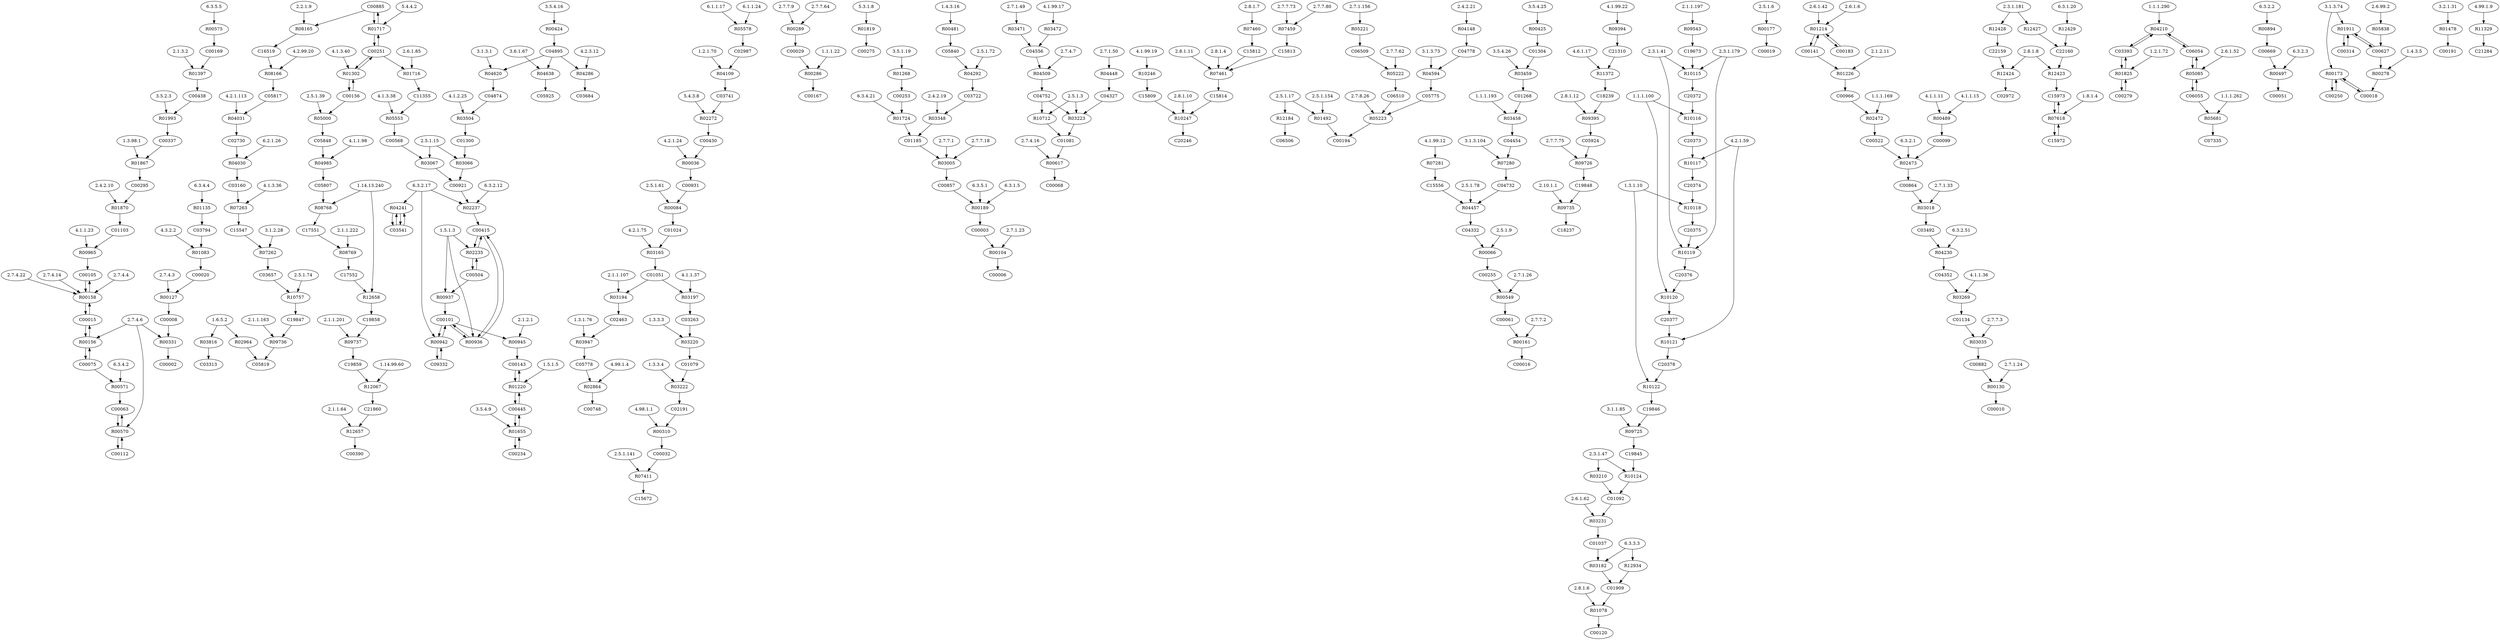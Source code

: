 digraph G {
"4.1.1.23" [type=E];
"6.2.1.26" [type=E];
"6.3.5.5" [type=E];
"3.1.3.1" [type=E];
"1.14.13.240" [type=E];
"1.14.99.60" [type=E];
"1.3.1.76" [type=E];
"2.5.1.39" [type=E];
"2.7.7.9" [type=E];
"2.1.1.64" [type=E];
"4.1.1.98" [type=E];
"5.3.1.8" [type=E];
"4.2.1.24" [type=E];
"6.3.4.21" [type=E];
"2.7.4.4" [type=E];
"2.5.1.15" [type=E];
"2.7.4.16" [type=E];
"4.1.99.19" [type=E];
"3.1.3.73" [type=E];
"4.1.99.12" [type=E];
"2.10.1.1" [type=E];
"2.1.1.222" [type=E];
"2.4.2.10" [type=E];
"5.4.4.2" [type=E];
"2.3.1.179" [type=E];
"1.3.3.4" [type=E];
"2.7.7.2" [type=E];
"2.8.1.6" [type=E];
"1.5.1.5" [type=E];
"1.3.98.1" [type=E];
"2.7.1.49" [type=E];
"1.1.1.22" [type=E];
"2.5.1.6" [type=E];
"2.6.1.42" [type=E];
"4.6.1.17" [type=E];
"2.8.1.12" [type=E];
"3.5.4.9" [type=E];
"2.8.1.11" [type=E];
"4.1.1.11" [type=E];
"2.7.7.1" [type=E];
"6.3.5.1" [type=E];
"2.2.1.9" [type=E];
"1.1.1.169" [type=E];
"1.3.1.10" [type=E];
"6.1.1.17" [type=E];
"2.3.1.47" [type=E];
"2.1.1.201" [type=E];
"2.7.4.22" [type=E];
"2.3.1.181" [type=E];
"1.1.1.290" [type=E];
"2.8.1.7" [type=E];
"2.7.1.23" [type=E];
"2.7.4.7" [type=E];
"3.5.2.3" [type=E];
"2.7.4.3" [type=E];
"2.7.7.64" [type=E];
"2.7.7.18" [type=E];
"2.7.7.62" [type=E];
"6.3.3.3" [type=E];
"4.98.1.1" [type=E];
"2.5.1.154" [type=E];
"1.6.5.2" [type=E];
"3.5.4.26" [type=E];
"2.8.1.4" [type=E];
"2.7.1.156" [type=E];
"3.6.1.67" [type=E];
"2.1.1.197" [type=E];
"4.2.1.113" [type=E];
"6.3.2.1" [type=E];
"1.4.3.16" [type=E];
"4.1.2.25" [type=E];
"2.1.2.1" [type=E];
"2.7.1.24" [type=E];
"2.8.1.10" [type=E];
"2.6.1.52" [type=E];
"6.3.1.20" [type=E];
"2.6.1.85" [type=E];
"2.7.7.75" [type=E];
"2.6.1.6" [type=E];
"2.7.1.33" [type=E];
"2.5.1.72" [type=E];
"1.5.1.3" [type=E];
"2.5.1.17" [type=E];
"2.7.7.73" [type=E];
"1.1.1.100" [type=E];
"4.3.2.2" [type=E];
"6.3.2.2" [type=E];
"5.4.3.8" [type=E];
"6.3.2.17" [type=E];
"2.5.1.74" [type=E];
"2.8.1.8" [type=E];
"2.7.7.80" [type=E];
"3.1.1.85" [type=E];
"4.1.1.15" [type=E];
"4.2.3.12" [type=E];
"4.2.1.75" [type=E];
"3.5.1.19" [type=E];
"2.1.1.107" [type=E];
"1.3.3.3" [type=E];
"3.1.3.74" [type=E];
"6.3.2.12" [type=E];
"2.1.3.2" [type=E];
"2.7.1.26" [type=E];
"2.4.2.21" [type=E];
"4.2.1.59" [type=E];
"1.1.1.193" [type=E];
"2.7.4.6" [type=E];
"2.1.2.11" [type=E];
"2.5.1.61" [type=E];
"4.1.3.38" [type=E];
"1.1.1.262" [type=E];
"2.6.99.2" [type=E];
"2.5.1.141" [type=E];
"4.1.1.37" [type=E];
"4.99.1.4" [type=E];
"2.1.1.163" [type=E];
"4.1.3.40" [type=E];
"4.1.99.22" [type=E];
"1.2.1.72" [type=E];
"1.8.1.4" [type=E];
"6.3.2.51" [type=E];
"1.2.1.70" [type=E];
"2.7.4.14" [type=E];
"6.1.1.24" [type=E];
"2.7.1.50" [type=E];
"3.1.3.104" [type=E];
"2.7.8.26" [type=E];
"6.3.4.2" [type=E];
"2.5.1.78" [type=E];
"2.7.7.3" [type=E];
"3.5.4.25" [type=E];
"3.1.2.28" [type=E];
"2.4.2.19" [type=E];
"2.3.1.41" [type=E];
"6.3.4.4" [type=E];
"2.6.1.62" [type=E];
"4.1.1.36" [type=E];
"2.5.1.3" [type=E];
"4.1.3.36" [type=E];
"4.2.99.20" [type=E];
"4.1.99.17" [type=E];
"3.2.1.31" [type=E];
"1.4.3.5" [type=E];
"2.5.1.9" [type=E];
"6.3.2.3" [type=E];
"4.99.1.9" [type=E];
"3.5.4.16" [type=E];
"6.3.1.5" [type=E];
R03816 [type=R];
R08166 [type=R];
R00189 [type=R];
R02272 [type=R];
R00278 [type=R];
R03067 [type=R];
R03231 [type=R];
R04230 [type=R];
R05085 [type=R];
R05223 [type=R];
R00575 [type=R];
R00289 [type=R];
R09395 [type=R];
R12428 [type=R];
R00894 [type=R];
R12184 [type=R];
R07262 [type=R];
R04985 [type=R];
R01083 [type=R];
R00942 [type=R];
R00177 [type=R];
R04620 [type=R];
R01302 [type=R];
R10118 [type=R];
R00965 [type=R];
R10712 [type=R];
R04210 [type=R];
R00084 [type=R];
R02472 [type=R];
R04457 [type=R];
R01492 [type=R];
R00036 [type=R];
R01135 [type=R];
R01993 [type=R];
R05000 [type=R];
R00158 [type=R];
R12427 [type=R];
R07459 [type=R];
R05578 [type=R];
R10757 [type=R];
R03018 [type=R];
R01870 [type=R];
R09543 [type=R];
R03471 [type=R];
R00173 [type=R];
R10121 [type=R];
R00617 [type=R];
R12429 [type=R];
R00497 [type=R];
R10122 [type=R];
R12657 [type=R];
R01911 [type=R];
R10116 [type=R];
R09736 [type=R];
R04448 [type=R];
R03472 [type=R];
R10119 [type=R];
R01226 [type=R];
R01478 [type=R];
R04030 [type=R];
R03210 [type=R];
R00156 [type=R];
R08768 [type=R];
R12423 [type=R];
R04148 [type=R];
R03066 [type=R];
R12424 [type=R];
R02473 [type=R];
R01825 [type=R];
R03223 [type=R];
R00425 [type=R];
R03459 [type=R];
R00104 [type=R];
R00161 [type=R];
R09726 [type=R];
R10247 [type=R];
R07280 [type=R];
R04509 [type=R];
R09735 [type=R];
R07461 [type=R];
R01078 [type=R];
R03035 [type=R];
R03220 [type=R];
R03005 [type=R];
R01214 [type=R];
R01655 [type=R];
R02864 [type=R];
R08165 [type=R];
R01397 [type=R];
R04109 [type=R];
R03269 [type=R];
R02964 [type=R];
R00424 [type=R];
R00481 [type=R];
R05553 [type=R];
R03165 [type=R];
R07411 [type=R];
R00066 [type=R];
R03222 [type=R];
R01724 [type=R];
R10115 [type=R];
R05221 [type=R];
R00945 [type=R];
R04638 [type=R];
R00130 [type=R];
R05222 [type=R];
R03182 [type=R];
R04031 [type=R];
R11329 [type=R];
R00489 [type=R];
R10246 [type=R];
R01717 [type=R];
R00331 [type=R];
R10117 [type=R];
R05838 [type=R];
R02235 [type=R];
R00310 [type=R];
R00570 [type=R];
R00549 [type=R];
R11372 [type=R];
R03194 [type=R];
R01268 [type=R];
R00286 [type=R];
R03504 [type=R];
R00571 [type=R];
R03348 [type=R];
R03458 [type=R];
R01867 [type=R];
R01819 [type=R];
R03947 [type=R];
R12067 [type=R];
R04241 [type=R];
R00936 [type=R];
R10120 [type=R];
R01220 [type=R];
R09737 [type=R];
R04292 [type=R];
R08769 [type=R];
R04286 [type=R];
R07263 [type=R];
R04594 [type=R];
R00937 [type=R];
R09725 [type=R];
R07281 [type=R];
R12658 [type=R];
R02237 [type=R];
R09394 [type=R];
R05681 [type=R];
R03197 [type=R];
R07618 [type=R];
R10124 [type=R];
R07460 [type=R];
R12934 [type=R];
R00127 [type=R];
R01716 [type=R];
C20373 [type=C];
C00141 [type=C];
C00008 [type=C];
C04327 [type=C];
C21860 [type=C];
C20378 [type=C];
C03393 [type=C];
C04454 [type=C];
C15973 [type=C];
C04895 [type=C];
C15672 [type=C];
C00112 [type=C];
C00251 [type=C];
C09332 [type=C];
C01909 [type=C];
C00194 [type=C];
C00183 [type=C];
C15812 [type=C];
C00075 [type=C];
C00337 [type=C];
C20375 [type=C];
C00016 [type=C];
C00748 [type=C];
C06509 [type=C];
C00019 [type=C];
C00020 [type=C];
C00120 [type=C];
C00275 [type=C];
C06055 [type=C];
C03541 [type=C];
C01134 [type=C];
C00169 [type=C];
C04352 [type=C];
C19858 [type=C];
C00250 [type=C];
C20376 [type=C];
C00669 [type=C];
C00156 [type=C];
C17551 [type=C];
C00931 [type=C];
C03794 [type=C];
C19846 [type=C];
C19859 [type=C];
C00191 [type=C];
C11355 [type=C];
C00010 [type=C];
C03263 [type=C];
C00295 [type=C];
C03313 [type=C];
C00415 [type=C];
C01024 [type=C];
C00568 [type=C];
C00105 [type=C];
C00966 [type=C];
C00006 [type=C];
C00857 [type=C];
C01300 [type=C];
C15556 [type=C];
C20377 [type=C];
C03160 [type=C];
C05807 [type=C];
C05848 [type=C];
C06510 [type=C];
C00255 [type=C];
C15809 [type=C];
C00029 [type=C];
C01092 [type=C];
C19848 [type=C];
C00003 [type=C];
C02987 [type=C];
C00921 [type=C];
C20374 [type=C];
C01185 [type=C];
C21284 [type=C];
C00430 [type=C];
C00445 [type=C];
C22159 [type=C];
C00068 [type=C];
C05840 [type=C];
C16519 [type=C];
C00234 [type=C];
C00864 [type=C];
C00522 [type=C];
C04752 [type=C];
C02972 [type=C];
C00002 [type=C];
C00061 [type=C];
C00143 [type=C];
C04778 [type=C];
C01051 [type=C];
C21310 [type=C];
C00314 [type=C];
C03492 [type=C];
C01079 [type=C];
C04874 [type=C];
C02463 [type=C];
C19845 [type=C];
C00438 [type=C];
C01081 [type=C];
C00279 [type=C];
C00051 [type=C];
C04332 [type=C];
C06506 [type=C];
C03741 [type=C];
C18239 [type=C];
C20372 [type=C];
C04732 [type=C];
C06054 [type=C];
C05925 [type=C];
C05778 [type=C];
C07335 [type=C];
C00390 [type=C];
C01268 [type=C];
C00101 [type=C];
C00018 [type=C];
C01304 [type=C];
C00099 [type=C];
C05924 [type=C];
C00885 [type=C];
C02191 [type=C];
C22160 [type=C];
C02730 [type=C];
C15813 [type=C];
C03684 [type=C];
C05817 [type=C];
C00032 [type=C];
C01103 [type=C];
C19673 [type=C];
C00063 [type=C];
C19847 [type=C];
C00015 [type=C];
C00627 [type=C];
C18237 [type=C];
C04556 [type=C];
C17552 [type=C];
C00167 [type=C];
C00882 [type=C];
C05775 [type=C];
C15972 [type=C];
C15547 [type=C];
C01037 [type=C];
C20246 [type=C];
C03722 [type=C];
C15814 [type=C];
C00253 [type=C];
C03657 [type=C];
C05819 [type=C];
C00504 [type=C];
R00894 -> C00669;
C06055 -> R05681;
R05681 -> C07335;
C06054 -> R05085;
R05085 -> C06054;
R05085 -> C06055;
C06055 -> R05085;
C03393 -> R04210;
R04210 -> C03393;
R04210 -> C06054;
C06054 -> R04210;
C00279 -> R01825;
R01825 -> C00279;
R01825 -> C03393;
C03393 -> R01825;
C00627 -> R00278;
R00278 -> C00018;
R05838 -> C00627;
R00425 -> C01304;
C01304 -> R03459;
R03459 -> C01268;
C01268 -> R03458;
R03458 -> C04454;
C04454 -> R07280;
R07280 -> C04732;
C15556 -> R04457;
C04732 -> R04457;
R04457 -> C04332;
C04332 -> R00066;
R00066 -> C00255;
C00255 -> R00549;
R00549 -> C00061;
C00061 -> R00161;
R00161 -> C00016;
R07281 -> C15556;
C05840 -> R04292;
R04292 -> C03722;
C00253 -> R01724;
R01724 -> C01185;
R01268 -> C00253;
R00481 -> C05840;
C00003 -> R00104;
R00104 -> C00006;
C00857 -> R00189;
R00189 -> C00003;
C01185 -> R03005;
R03005 -> C00857;
C00183 -> R01214;
R01214 -> C00183;
R01214 -> C00141;
C00141 -> R01214;
C00966 -> R02472;
R02472 -> C00522;
C00522 -> R02473;
C00099 -> R02473;
R02473 -> C00864;
C00141 -> R01226;
R01226 -> C00966;
R00489 -> C00099;
C03492 -> R04230;
R04230 -> C04352;
C04352 -> R03269;
R03269 -> C01134;
C00864 -> R03018;
R03018 -> C03492;
C01134 -> R03035;
R03035 -> C00882;
C00882 -> R00130;
R00130 -> C00010;
C00314 -> R01911;
R01911 -> C00314;
R01911 -> C00627;
C00627 -> R01911;
C00250 -> R00173;
R00173 -> C00250;
R00173 -> C00018;
C00018 -> R00173;
C03722 -> R03348;
R03348 -> C01185;
R00424 -> C04895;
C00568 -> R03067;
R03067 -> C00921;
C04874 -> R03504;
R03504 -> C01300;
C04895 -> R04620;
R04620 -> C04874;
C00921 -> R02237;
R02237 -> C00415;
C00415 -> R00936;
R00936 -> C00415;
R00936 -> C00101;
C00101 -> R00936;
C01300 -> R03066;
R03066 -> C00921;
C00415 -> R02235;
R02235 -> C00415;
R02235 -> C00504;
C00504 -> R02235;
C00504 -> R00937;
R00937 -> C00101;
C03541 -> R04241;
R04241 -> C03541;
R04241 -> C03541;
C03541 -> R04241;
C00101 -> R00942;
R00942 -> C00101;
R00942 -> C09332;
C09332 -> R00942;
C04895 -> R04286;
R04286 -> C03684;
C11355 -> R05553;
R05553 -> C00568;
C00251 -> R01716;
R01716 -> C11355;
R09394 -> C21310;
C21310 -> R11372;
R11372 -> C18239;
C18239 -> R09395;
R09395 -> C05924;
C05924 -> R09726;
R09726 -> C19848;
C19848 -> R09735;
R09735 -> C18237;
C00143 -> R01220;
R01220 -> C00143;
R01220 -> C00445;
C00445 -> R01220;
C00445 -> R01655;
R01655 -> C00445;
R01655 -> C00234;
C00234 -> R01655;
C00101 -> R00945;
R00945 -> C00143;
R05578 -> C02987;
C02987 -> R04109;
R04109 -> C03741;
C03741 -> R02272;
R02272 -> C00430;
C02191 -> R00310;
R00310 -> C00032;
C03263 -> R03220;
R03220 -> C01079;
C01079 -> R03222;
R03222 -> C02191;
C01051 -> R03197;
R03197 -> C03263;
C00931 -> R00084;
R00084 -> C01024;
C01024 -> R03165;
R03165 -> C01051;
C00430 -> R00036;
R00036 -> C00931;
C01051 -> R03194;
R03194 -> C02463;
C02463 -> R03947;
R03947 -> C05778;
C05778 -> R02864;
R02864 -> C00748;
C00032 -> R07411;
R07411 -> C15672;
R12184 -> C06506;
R05221 -> C06509;
C06509 -> R05222;
R05222 -> C06510;
C05775 -> R05223;
C06510 -> R05223;
R05223 -> C00194;
C04778 -> R04594;
R04594 -> C05775;
R04148 -> C04778;
R01492 -> C00194;
R00177 -> C00019;
C00251 -> R01717;
R01717 -> C00251;
R01717 -> C00885;
C00885 -> R01717;
C00885 -> R08165;
R08165 -> C16519;
C16519 -> R08166;
R08166 -> C05817;
C05817 -> R04031;
R04031 -> C02730;
C02730 -> R04030;
R04030 -> C03160;
C03160 -> R07263;
R07263 -> C15547;
C15547 -> R07262;
R07262 -> C03657;
C19847 -> R09736;
R09736 -> C05819;
R02964 -> C05819;
R03816 -> C03313;
C03657 -> R10757;
R10757 -> C19847;
C00251 -> R01302;
R01302 -> C00251;
R01302 -> C00156;
C00156 -> R01302;
C05848 -> R04985;
R04985 -> C05807;
C05807 -> R08768;
R08768 -> C17551;
C17551 -> R08769;
R08769 -> C17552;
C17552 -> R12658;
R12658 -> C19858;
C19858 -> R09737;
R09737 -> C19859;
C19859 -> R12067;
R12067 -> C21860;
C21860 -> R12657;
R12657 -> C00390;
R01819 -> C00275;
R00289 -> C00029;
C00029 -> R00286;
R00286 -> C00167;
R01478 -> C00191;
R09543 -> C19673;
C19673 -> R10115;
R10115 -> C20372;
C20372 -> R10116;
R10116 -> C20373;
C20373 -> R10117;
R10117 -> C20374;
C20374 -> R10118;
R10118 -> C20375;
C20375 -> R10119;
R10119 -> C20376;
C20376 -> R10120;
R10120 -> C20377;
C20377 -> R10121;
R10121 -> C20378;
C20378 -> R10122;
R10122 -> C19846;
C19846 -> R09725;
R09725 -> C19845;
C19845 -> R10124;
R10124 -> C01092;
C01092 -> R03231;
R03231 -> C01037;
C01037 -> R03182;
R03182 -> C01909;
R12934 -> C01909;
C01909 -> R01078;
R01078 -> C00120;
R03210 -> C01092;
R01135 -> C03794;
C03794 -> R01083;
R01083 -> C00020;
C00020 -> R00127;
R00127 -> C00008;
C00008 -> R00331;
R00331 -> C00002;
C22159 -> R12424;
R12424 -> C02972;
R12427 -> C22160;
C22160 -> R12423;
R12423 -> C15973;
R12428 -> C22159;
R12429 -> C22160;
C15973 -> R07618;
R07618 -> C15973;
R07618 -> C15972;
C15972 -> R07618;
R00575 -> C00169;
C00169 -> R01397;
R01397 -> C00438;
C00438 -> R01993;
R01993 -> C00337;
C00337 -> R01867;
R01867 -> C00295;
C00295 -> R01870;
R01870 -> C01103;
C01103 -> R00965;
R00965 -> C00105;
C00105 -> R00158;
R00158 -> C00105;
R00158 -> C00015;
C00015 -> R00158;
C00015 -> R00156;
R00156 -> C00015;
R00156 -> C00075;
C00075 -> R00156;
C00075 -> R00571;
R00571 -> C00063;
C00112 -> R00570;
R00570 -> C00112;
R00570 -> C00063;
C00063 -> R00570;
R07459 -> C15813;
C15813 -> R07461;
C15812 -> R07461;
R07461 -> C15814;
R07460 -> C15812;
R03472 -> C04556;
C01081 -> R00617;
R00617 -> C00068;
C04556 -> R04509;
R04509 -> C04752;
R03471 -> C04556;
C04327 -> R03223;
C04752 -> R03223;
R03223 -> C01081;
R04448 -> C04327;
C15809 -> R10247;
C15814 -> R10247;
R10247 -> C20246;
R10246 -> C15809;
C04895 -> R04638;
R04638 -> C05925;
C00669 -> R00497;
R00497 -> C00051;
C04752 -> R10712;
R10712 -> C01081;
R11329 -> C21284;
C00156 -> R05000;
R05000 -> C05848;
"1.6.5.2" -> R03816;
"4.2.99.20" -> R08166;
"6.3.1.5" -> R00189;
"6.3.5.1" -> R00189;
"5.4.3.8" -> R02272;
"1.4.3.5" -> R00278;
"2.5.1.15" -> R03067;
"2.6.1.62" -> R03231;
"6.3.2.51" -> R04230;
"2.6.1.52" -> R05085;
"2.7.8.26" -> R05223;
"6.3.5.5" -> R00575;
"2.7.7.9" -> R00289;
"2.7.7.64" -> R00289;
"2.8.1.12" -> R09395;
"2.3.1.181" -> R12428;
"6.3.2.2" -> R00894;
"2.5.1.17" -> R12184;
"3.1.2.28" -> R07262;
"4.1.1.98" -> R04985;
"4.3.2.2" -> R01083;
"6.3.2.17" -> R00942;
"2.5.1.6" -> R00177;
"3.1.3.1" -> R04620;
"4.1.3.40" -> R01302;
"1.3.1.10" -> R10118;
"4.1.1.23" -> R00965;
"2.5.1.3" -> R10712;
"1.1.1.290" -> R04210;
"2.5.1.61" -> R00084;
"1.1.1.169" -> R02472;
"2.5.1.78" -> R04457;
"2.5.1.17" -> R01492;
"2.5.1.154" -> R01492;
"4.2.1.24" -> R00036;
"6.3.4.4" -> R01135;
"3.5.2.3" -> R01993;
"2.5.1.39" -> R05000;
"2.7.4.4" -> R00158;
"2.7.4.14" -> R00158;
"2.7.4.22" -> R00158;
"2.3.1.181" -> R12427;
"2.7.7.73" -> R07459;
"2.7.7.80" -> R07459;
"6.1.1.17" -> R05578;
"6.1.1.24" -> R05578;
"2.5.1.74" -> R10757;
"2.7.1.33" -> R03018;
"2.4.2.10" -> R01870;
"2.1.1.197" -> R09543;
"2.7.1.49" -> R03471;
"3.1.3.74" -> R00173;
"4.2.1.59" -> R10121;
"2.7.4.16" -> R00617;
"6.3.1.20" -> R12429;
"6.3.2.3" -> R00497;
"1.3.1.10" -> R10122;
"2.1.1.64" -> R12657;
"3.1.3.74" -> R01911;
"1.1.1.100" -> R10116;
"2.1.1.163" -> R09736;
"2.7.1.50" -> R04448;
"4.1.99.17" -> R03472;
"2.3.1.41" -> R10119;
"2.3.1.179" -> R10119;
"2.1.2.11" -> R01226;
"3.2.1.31" -> R01478;
"6.2.1.26" -> R04030;
"2.3.1.47" -> R03210;
"2.7.4.6" -> R00156;
"1.14.13.240" -> R08768;
"2.8.1.8" -> R12423;
"2.4.2.21" -> R04148;
"2.5.1.15" -> R03066;
"2.8.1.8" -> R12424;
"6.3.2.1" -> R02473;
"1.2.1.72" -> R01825;
"2.5.1.3" -> R03223;
"3.5.4.25" -> R00425;
"3.5.4.26" -> R03459;
"2.7.1.23" -> R00104;
"2.7.7.2" -> R00161;
"2.7.7.75" -> R09726;
"2.8.1.10" -> R10247;
"3.1.3.104" -> R07280;
"2.7.4.7" -> R04509;
"2.10.1.1" -> R09735;
"2.8.1.4" -> R07461;
"2.8.1.11" -> R07461;
"2.8.1.6" -> R01078;
"2.7.7.3" -> R03035;
"1.3.3.3" -> R03220;
"2.7.7.1" -> R03005;
"2.7.7.18" -> R03005;
"2.6.1.6" -> R01214;
"2.6.1.42" -> R01214;
"3.5.4.9" -> R01655;
"4.99.1.4" -> R02864;
"2.2.1.9" -> R08165;
"2.1.3.2" -> R01397;
"1.2.1.70" -> R04109;
"4.1.1.36" -> R03269;
"1.6.5.2" -> R02964;
"3.5.4.16" -> R00424;
"1.4.3.16" -> R00481;
"4.1.3.38" -> R05553;
"4.2.1.75" -> R03165;
"2.5.1.141" -> R07411;
"2.5.1.9" -> R00066;
"1.3.3.4" -> R03222;
"6.3.4.21" -> R01724;
"2.3.1.41" -> R10115;
"2.3.1.179" -> R10115;
"2.7.1.156" -> R05221;
"2.1.2.1" -> R00945;
"3.6.1.67" -> R04638;
"2.7.1.24" -> R00130;
"2.7.7.62" -> R05222;
"6.3.3.3" -> R03182;
"4.2.1.113" -> R04031;
"4.99.1.9" -> R11329;
"4.1.1.11" -> R00489;
"4.1.1.15" -> R00489;
"4.1.99.19" -> R10246;
"5.4.4.2" -> R01717;
"2.7.4.6" -> R00331;
"4.2.1.59" -> R10117;
"2.6.99.2" -> R05838;
"1.5.1.3" -> R02235;
"4.98.1.1" -> R00310;
"2.7.4.6" -> R00570;
"2.7.1.26" -> R00549;
"4.6.1.17" -> R11372;
"2.1.1.107" -> R03194;
"3.5.1.19" -> R01268;
"1.1.1.22" -> R00286;
"4.1.2.25" -> R03504;
"6.3.4.2" -> R00571;
"2.4.2.19" -> R03348;
"1.1.1.193" -> R03458;
"1.3.98.1" -> R01867;
"5.3.1.8" -> R01819;
"1.3.1.76" -> R03947;
"1.14.99.60" -> R12067;
"6.3.2.17" -> R04241;
"1.5.1.3" -> R00936;
"1.1.1.100" -> R10120;
"1.5.1.5" -> R01220;
"2.1.1.201" -> R09737;
"2.5.1.72" -> R04292;
"2.1.1.222" -> R08769;
"4.2.3.12" -> R04286;
"4.1.3.36" -> R07263;
"3.1.3.73" -> R04594;
"1.5.1.3" -> R00937;
"3.1.1.85" -> R09725;
"4.1.99.12" -> R07281;
"6.3.2.12" -> R02237;
"6.3.2.17" -> R02237;
"4.1.99.22" -> R09394;
"1.1.1.262" -> R05681;
"4.1.1.37" -> R03197;
"1.8.1.4" -> R07618;
"2.3.1.47" -> R10124;
"2.8.1.7" -> R07460;
"6.3.3.3" -> R12934;
"2.7.4.3" -> R00127;
"2.6.1.85" -> R01716;
"1.14.13.240" -> R12658;
}
